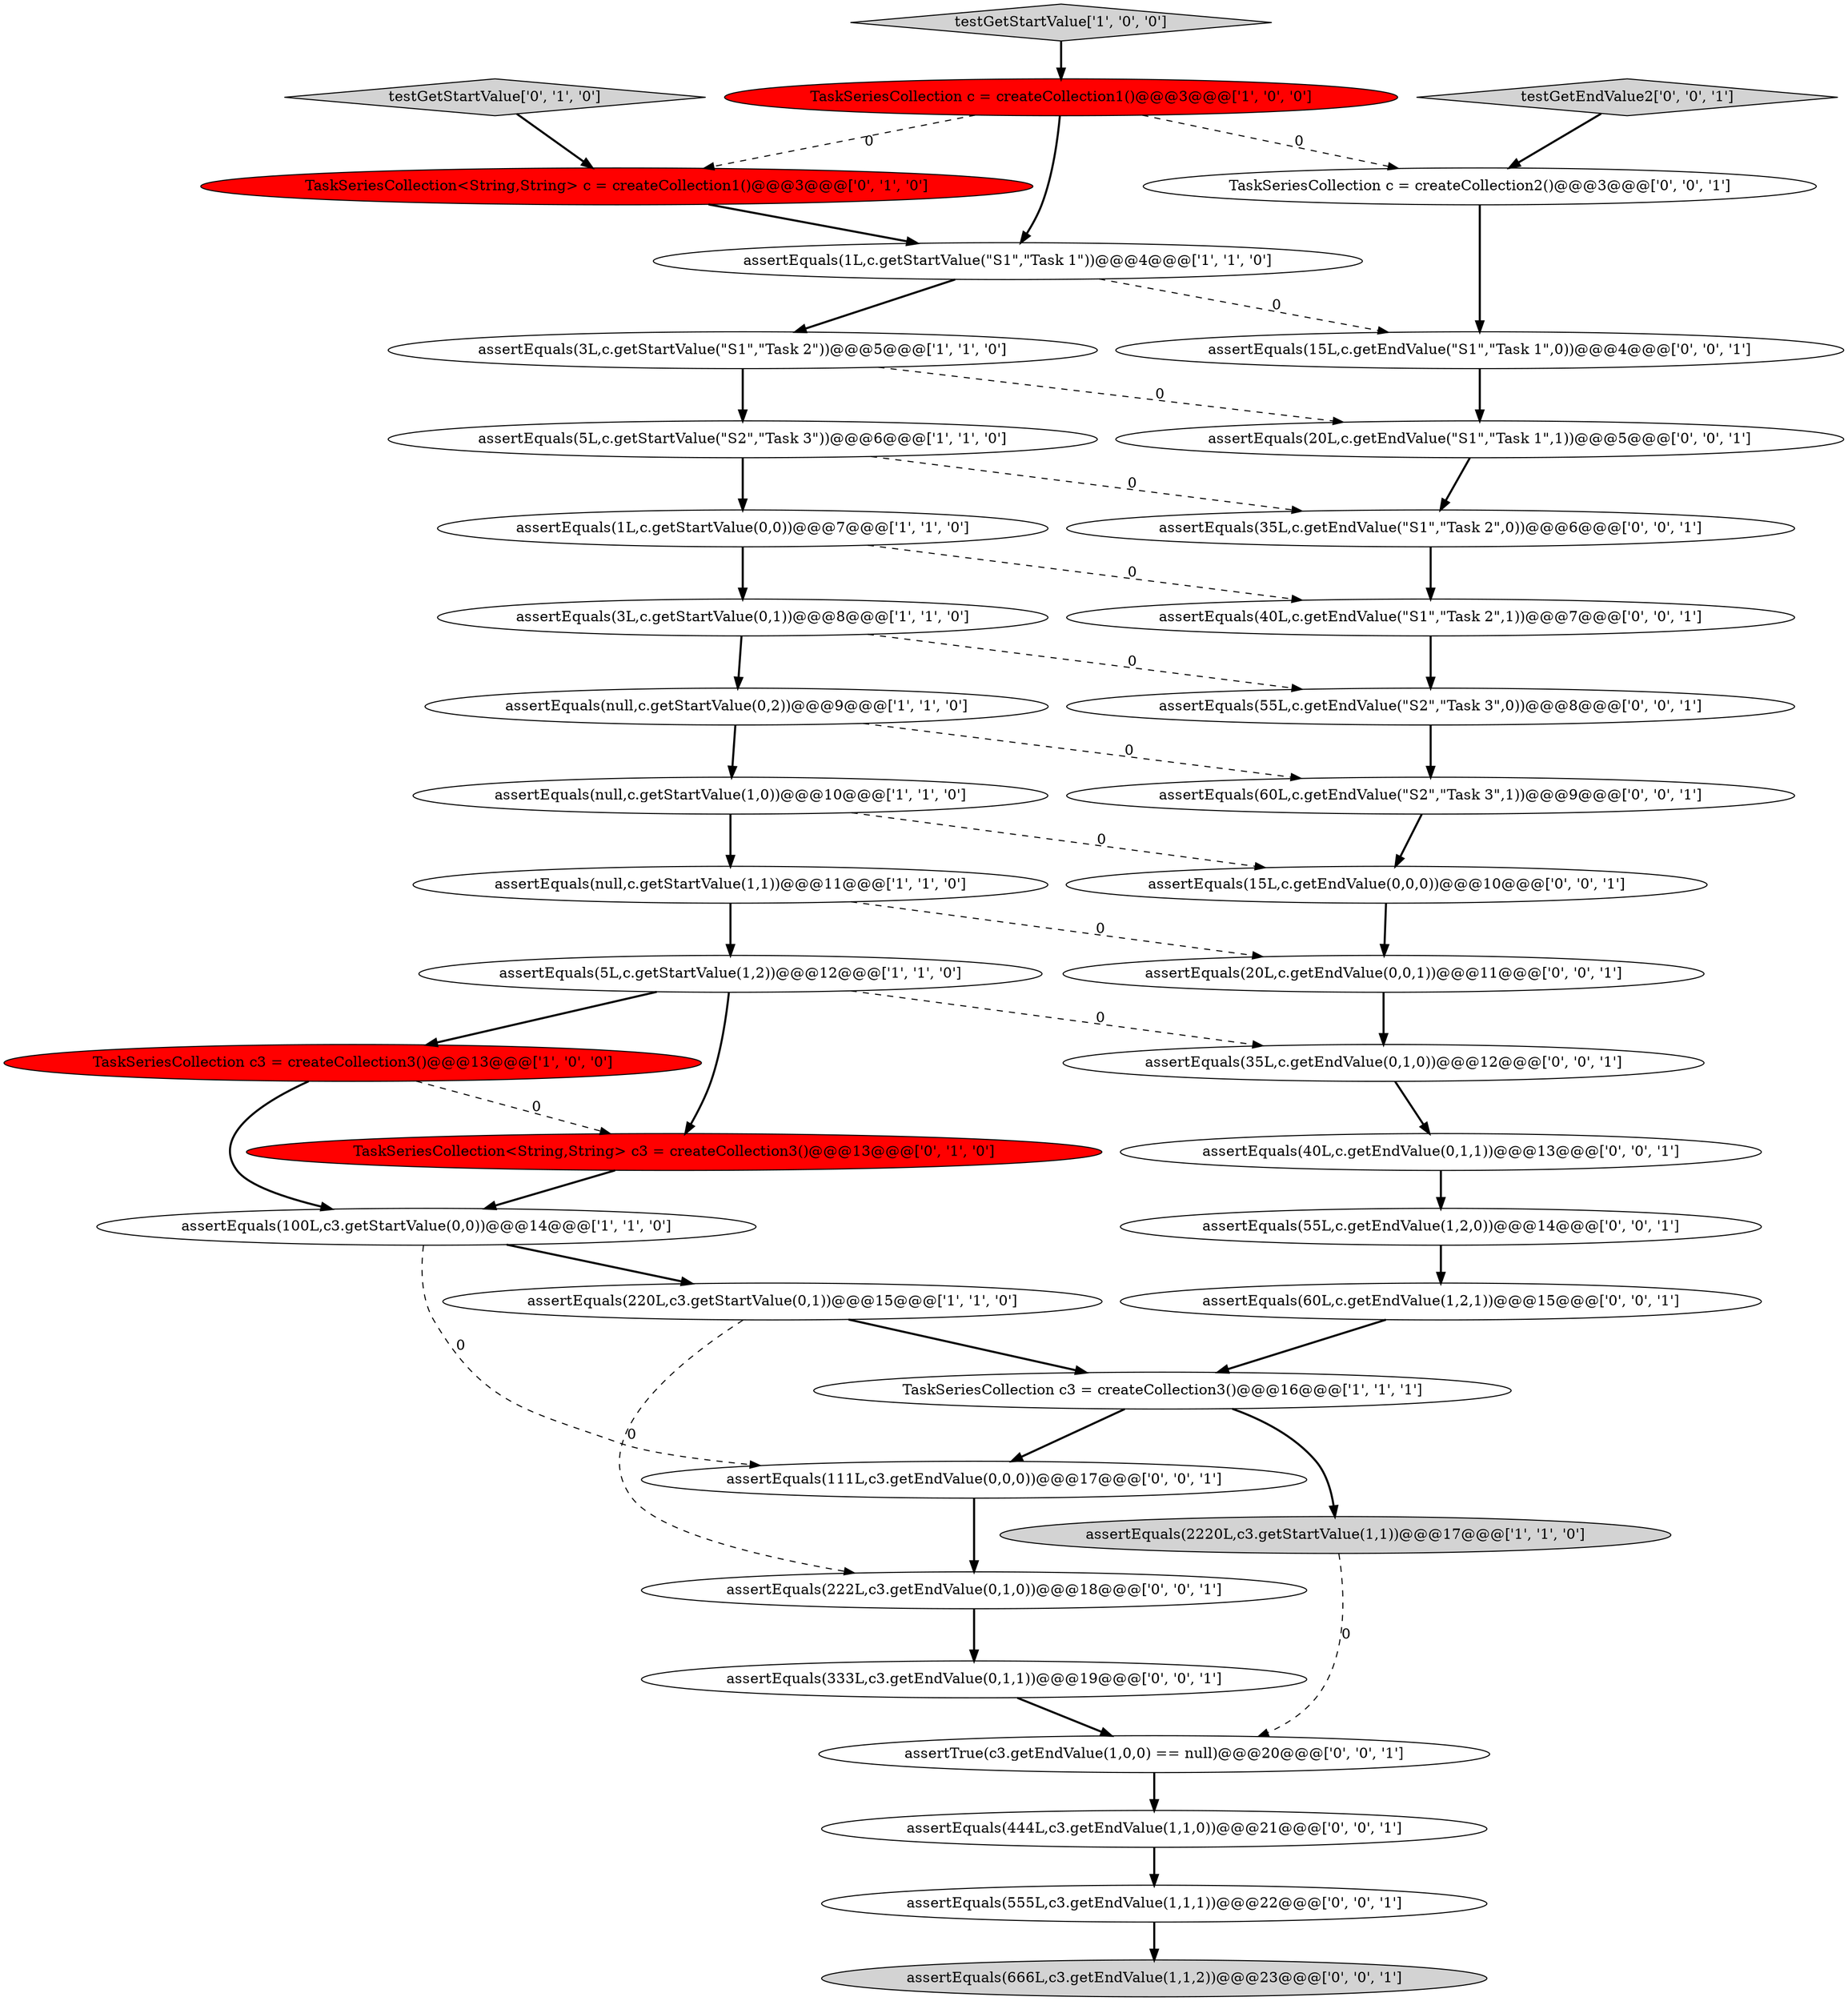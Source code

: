 digraph {
23 [style = filled, label = "assertEquals(444L,c3.getEndValue(1,1,0))@@@21@@@['0', '0', '1']", fillcolor = white, shape = ellipse image = "AAA0AAABBB3BBB"];
4 [style = filled, label = "assertEquals(2220L,c3.getStartValue(1,1))@@@17@@@['1', '1', '0']", fillcolor = lightgray, shape = ellipse image = "AAA0AAABBB1BBB"];
17 [style = filled, label = "testGetStartValue['0', '1', '0']", fillcolor = lightgray, shape = diamond image = "AAA0AAABBB2BBB"];
29 [style = filled, label = "TaskSeriesCollection c = createCollection2()@@@3@@@['0', '0', '1']", fillcolor = white, shape = ellipse image = "AAA0AAABBB3BBB"];
30 [style = filled, label = "assertEquals(55L,c.getEndValue(1,2,0))@@@14@@@['0', '0', '1']", fillcolor = white, shape = ellipse image = "AAA0AAABBB3BBB"];
2 [style = filled, label = "assertEquals(3L,c.getStartValue(\"S1\",\"Task 2\"))@@@5@@@['1', '1', '0']", fillcolor = white, shape = ellipse image = "AAA0AAABBB1BBB"];
15 [style = filled, label = "testGetStartValue['1', '0', '0']", fillcolor = lightgray, shape = diamond image = "AAA0AAABBB1BBB"];
22 [style = filled, label = "assertEquals(60L,c.getEndValue(1,2,1))@@@15@@@['0', '0', '1']", fillcolor = white, shape = ellipse image = "AAA0AAABBB3BBB"];
9 [style = filled, label = "assertEquals(5L,c.getStartValue(1,2))@@@12@@@['1', '1', '0']", fillcolor = white, shape = ellipse image = "AAA0AAABBB1BBB"];
0 [style = filled, label = "assertEquals(1L,c.getStartValue(\"S1\",\"Task 1\"))@@@4@@@['1', '1', '0']", fillcolor = white, shape = ellipse image = "AAA0AAABBB1BBB"];
32 [style = filled, label = "assertEquals(40L,c.getEndValue(0,1,1))@@@13@@@['0', '0', '1']", fillcolor = white, shape = ellipse image = "AAA0AAABBB3BBB"];
31 [style = filled, label = "assertEquals(20L,c.getEndValue(0,0,1))@@@11@@@['0', '0', '1']", fillcolor = white, shape = ellipse image = "AAA0AAABBB3BBB"];
1 [style = filled, label = "assertEquals(null,c.getStartValue(1,1))@@@11@@@['1', '1', '0']", fillcolor = white, shape = ellipse image = "AAA0AAABBB1BBB"];
28 [style = filled, label = "assertEquals(222L,c3.getEndValue(0,1,0))@@@18@@@['0', '0', '1']", fillcolor = white, shape = ellipse image = "AAA0AAABBB3BBB"];
26 [style = filled, label = "assertEquals(15L,c.getEndValue(0,0,0))@@@10@@@['0', '0', '1']", fillcolor = white, shape = ellipse image = "AAA0AAABBB3BBB"];
21 [style = filled, label = "assertEquals(40L,c.getEndValue(\"S1\",\"Task 2\",1))@@@7@@@['0', '0', '1']", fillcolor = white, shape = ellipse image = "AAA0AAABBB3BBB"];
24 [style = filled, label = "assertEquals(666L,c3.getEndValue(1,1,2))@@@23@@@['0', '0', '1']", fillcolor = lightgray, shape = ellipse image = "AAA0AAABBB3BBB"];
20 [style = filled, label = "assertEquals(555L,c3.getEndValue(1,1,1))@@@22@@@['0', '0', '1']", fillcolor = white, shape = ellipse image = "AAA0AAABBB3BBB"];
8 [style = filled, label = "assertEquals(5L,c.getStartValue(\"S2\",\"Task 3\"))@@@6@@@['1', '1', '0']", fillcolor = white, shape = ellipse image = "AAA0AAABBB1BBB"];
34 [style = filled, label = "assertEquals(35L,c.getEndValue(0,1,0))@@@12@@@['0', '0', '1']", fillcolor = white, shape = ellipse image = "AAA0AAABBB3BBB"];
39 [style = filled, label = "assertEquals(55L,c.getEndValue(\"S2\",\"Task 3\",0))@@@8@@@['0', '0', '1']", fillcolor = white, shape = ellipse image = "AAA0AAABBB3BBB"];
3 [style = filled, label = "assertEquals(220L,c3.getStartValue(0,1))@@@15@@@['1', '1', '0']", fillcolor = white, shape = ellipse image = "AAA0AAABBB1BBB"];
13 [style = filled, label = "assertEquals(null,c.getStartValue(1,0))@@@10@@@['1', '1', '0']", fillcolor = white, shape = ellipse image = "AAA0AAABBB1BBB"];
10 [style = filled, label = "TaskSeriesCollection c = createCollection1()@@@3@@@['1', '0', '0']", fillcolor = red, shape = ellipse image = "AAA1AAABBB1BBB"];
14 [style = filled, label = "TaskSeriesCollection c3 = createCollection3()@@@16@@@['1', '1', '1']", fillcolor = white, shape = ellipse image = "AAA0AAABBB1BBB"];
19 [style = filled, label = "assertEquals(15L,c.getEndValue(\"S1\",\"Task 1\",0))@@@4@@@['0', '0', '1']", fillcolor = white, shape = ellipse image = "AAA0AAABBB3BBB"];
35 [style = filled, label = "assertTrue(c3.getEndValue(1,0,0) == null)@@@20@@@['0', '0', '1']", fillcolor = white, shape = ellipse image = "AAA0AAABBB3BBB"];
12 [style = filled, label = "TaskSeriesCollection c3 = createCollection3()@@@13@@@['1', '0', '0']", fillcolor = red, shape = ellipse image = "AAA1AAABBB1BBB"];
37 [style = filled, label = "assertEquals(60L,c.getEndValue(\"S2\",\"Task 3\",1))@@@9@@@['0', '0', '1']", fillcolor = white, shape = ellipse image = "AAA0AAABBB3BBB"];
11 [style = filled, label = "assertEquals(null,c.getStartValue(0,2))@@@9@@@['1', '1', '0']", fillcolor = white, shape = ellipse image = "AAA0AAABBB1BBB"];
16 [style = filled, label = "TaskSeriesCollection<String,String> c3 = createCollection3()@@@13@@@['0', '1', '0']", fillcolor = red, shape = ellipse image = "AAA1AAABBB2BBB"];
18 [style = filled, label = "TaskSeriesCollection<String,String> c = createCollection1()@@@3@@@['0', '1', '0']", fillcolor = red, shape = ellipse image = "AAA1AAABBB2BBB"];
7 [style = filled, label = "assertEquals(100L,c3.getStartValue(0,0))@@@14@@@['1', '1', '0']", fillcolor = white, shape = ellipse image = "AAA0AAABBB1BBB"];
36 [style = filled, label = "assertEquals(20L,c.getEndValue(\"S1\",\"Task 1\",1))@@@5@@@['0', '0', '1']", fillcolor = white, shape = ellipse image = "AAA0AAABBB3BBB"];
6 [style = filled, label = "assertEquals(1L,c.getStartValue(0,0))@@@7@@@['1', '1', '0']", fillcolor = white, shape = ellipse image = "AAA0AAABBB1BBB"];
38 [style = filled, label = "assertEquals(35L,c.getEndValue(\"S1\",\"Task 2\",0))@@@6@@@['0', '0', '1']", fillcolor = white, shape = ellipse image = "AAA0AAABBB3BBB"];
25 [style = filled, label = "assertEquals(333L,c3.getEndValue(0,1,1))@@@19@@@['0', '0', '1']", fillcolor = white, shape = ellipse image = "AAA0AAABBB3BBB"];
5 [style = filled, label = "assertEquals(3L,c.getStartValue(0,1))@@@8@@@['1', '1', '0']", fillcolor = white, shape = ellipse image = "AAA0AAABBB1BBB"];
33 [style = filled, label = "testGetEndValue2['0', '0', '1']", fillcolor = lightgray, shape = diamond image = "AAA0AAABBB3BBB"];
27 [style = filled, label = "assertEquals(111L,c3.getEndValue(0,0,0))@@@17@@@['0', '0', '1']", fillcolor = white, shape = ellipse image = "AAA0AAABBB3BBB"];
39->37 [style = bold, label=""];
6->21 [style = dashed, label="0"];
15->10 [style = bold, label=""];
23->20 [style = bold, label=""];
30->22 [style = bold, label=""];
3->28 [style = dashed, label="0"];
37->26 [style = bold, label=""];
12->16 [style = dashed, label="0"];
0->19 [style = dashed, label="0"];
1->31 [style = dashed, label="0"];
27->28 [style = bold, label=""];
3->14 [style = bold, label=""];
0->2 [style = bold, label=""];
16->7 [style = bold, label=""];
8->6 [style = bold, label=""];
19->36 [style = bold, label=""];
5->39 [style = dashed, label="0"];
10->29 [style = dashed, label="0"];
32->30 [style = bold, label=""];
25->35 [style = bold, label=""];
13->26 [style = dashed, label="0"];
9->16 [style = bold, label=""];
7->3 [style = bold, label=""];
1->9 [style = bold, label=""];
12->7 [style = bold, label=""];
13->1 [style = bold, label=""];
31->34 [style = bold, label=""];
10->18 [style = dashed, label="0"];
33->29 [style = bold, label=""];
9->34 [style = dashed, label="0"];
7->27 [style = dashed, label="0"];
6->5 [style = bold, label=""];
35->23 [style = bold, label=""];
26->31 [style = bold, label=""];
29->19 [style = bold, label=""];
21->39 [style = bold, label=""];
2->36 [style = dashed, label="0"];
8->38 [style = dashed, label="0"];
11->13 [style = bold, label=""];
10->0 [style = bold, label=""];
28->25 [style = bold, label=""];
38->21 [style = bold, label=""];
11->37 [style = dashed, label="0"];
34->32 [style = bold, label=""];
5->11 [style = bold, label=""];
9->12 [style = bold, label=""];
36->38 [style = bold, label=""];
14->27 [style = bold, label=""];
22->14 [style = bold, label=""];
20->24 [style = bold, label=""];
18->0 [style = bold, label=""];
17->18 [style = bold, label=""];
4->35 [style = dashed, label="0"];
2->8 [style = bold, label=""];
14->4 [style = bold, label=""];
}
